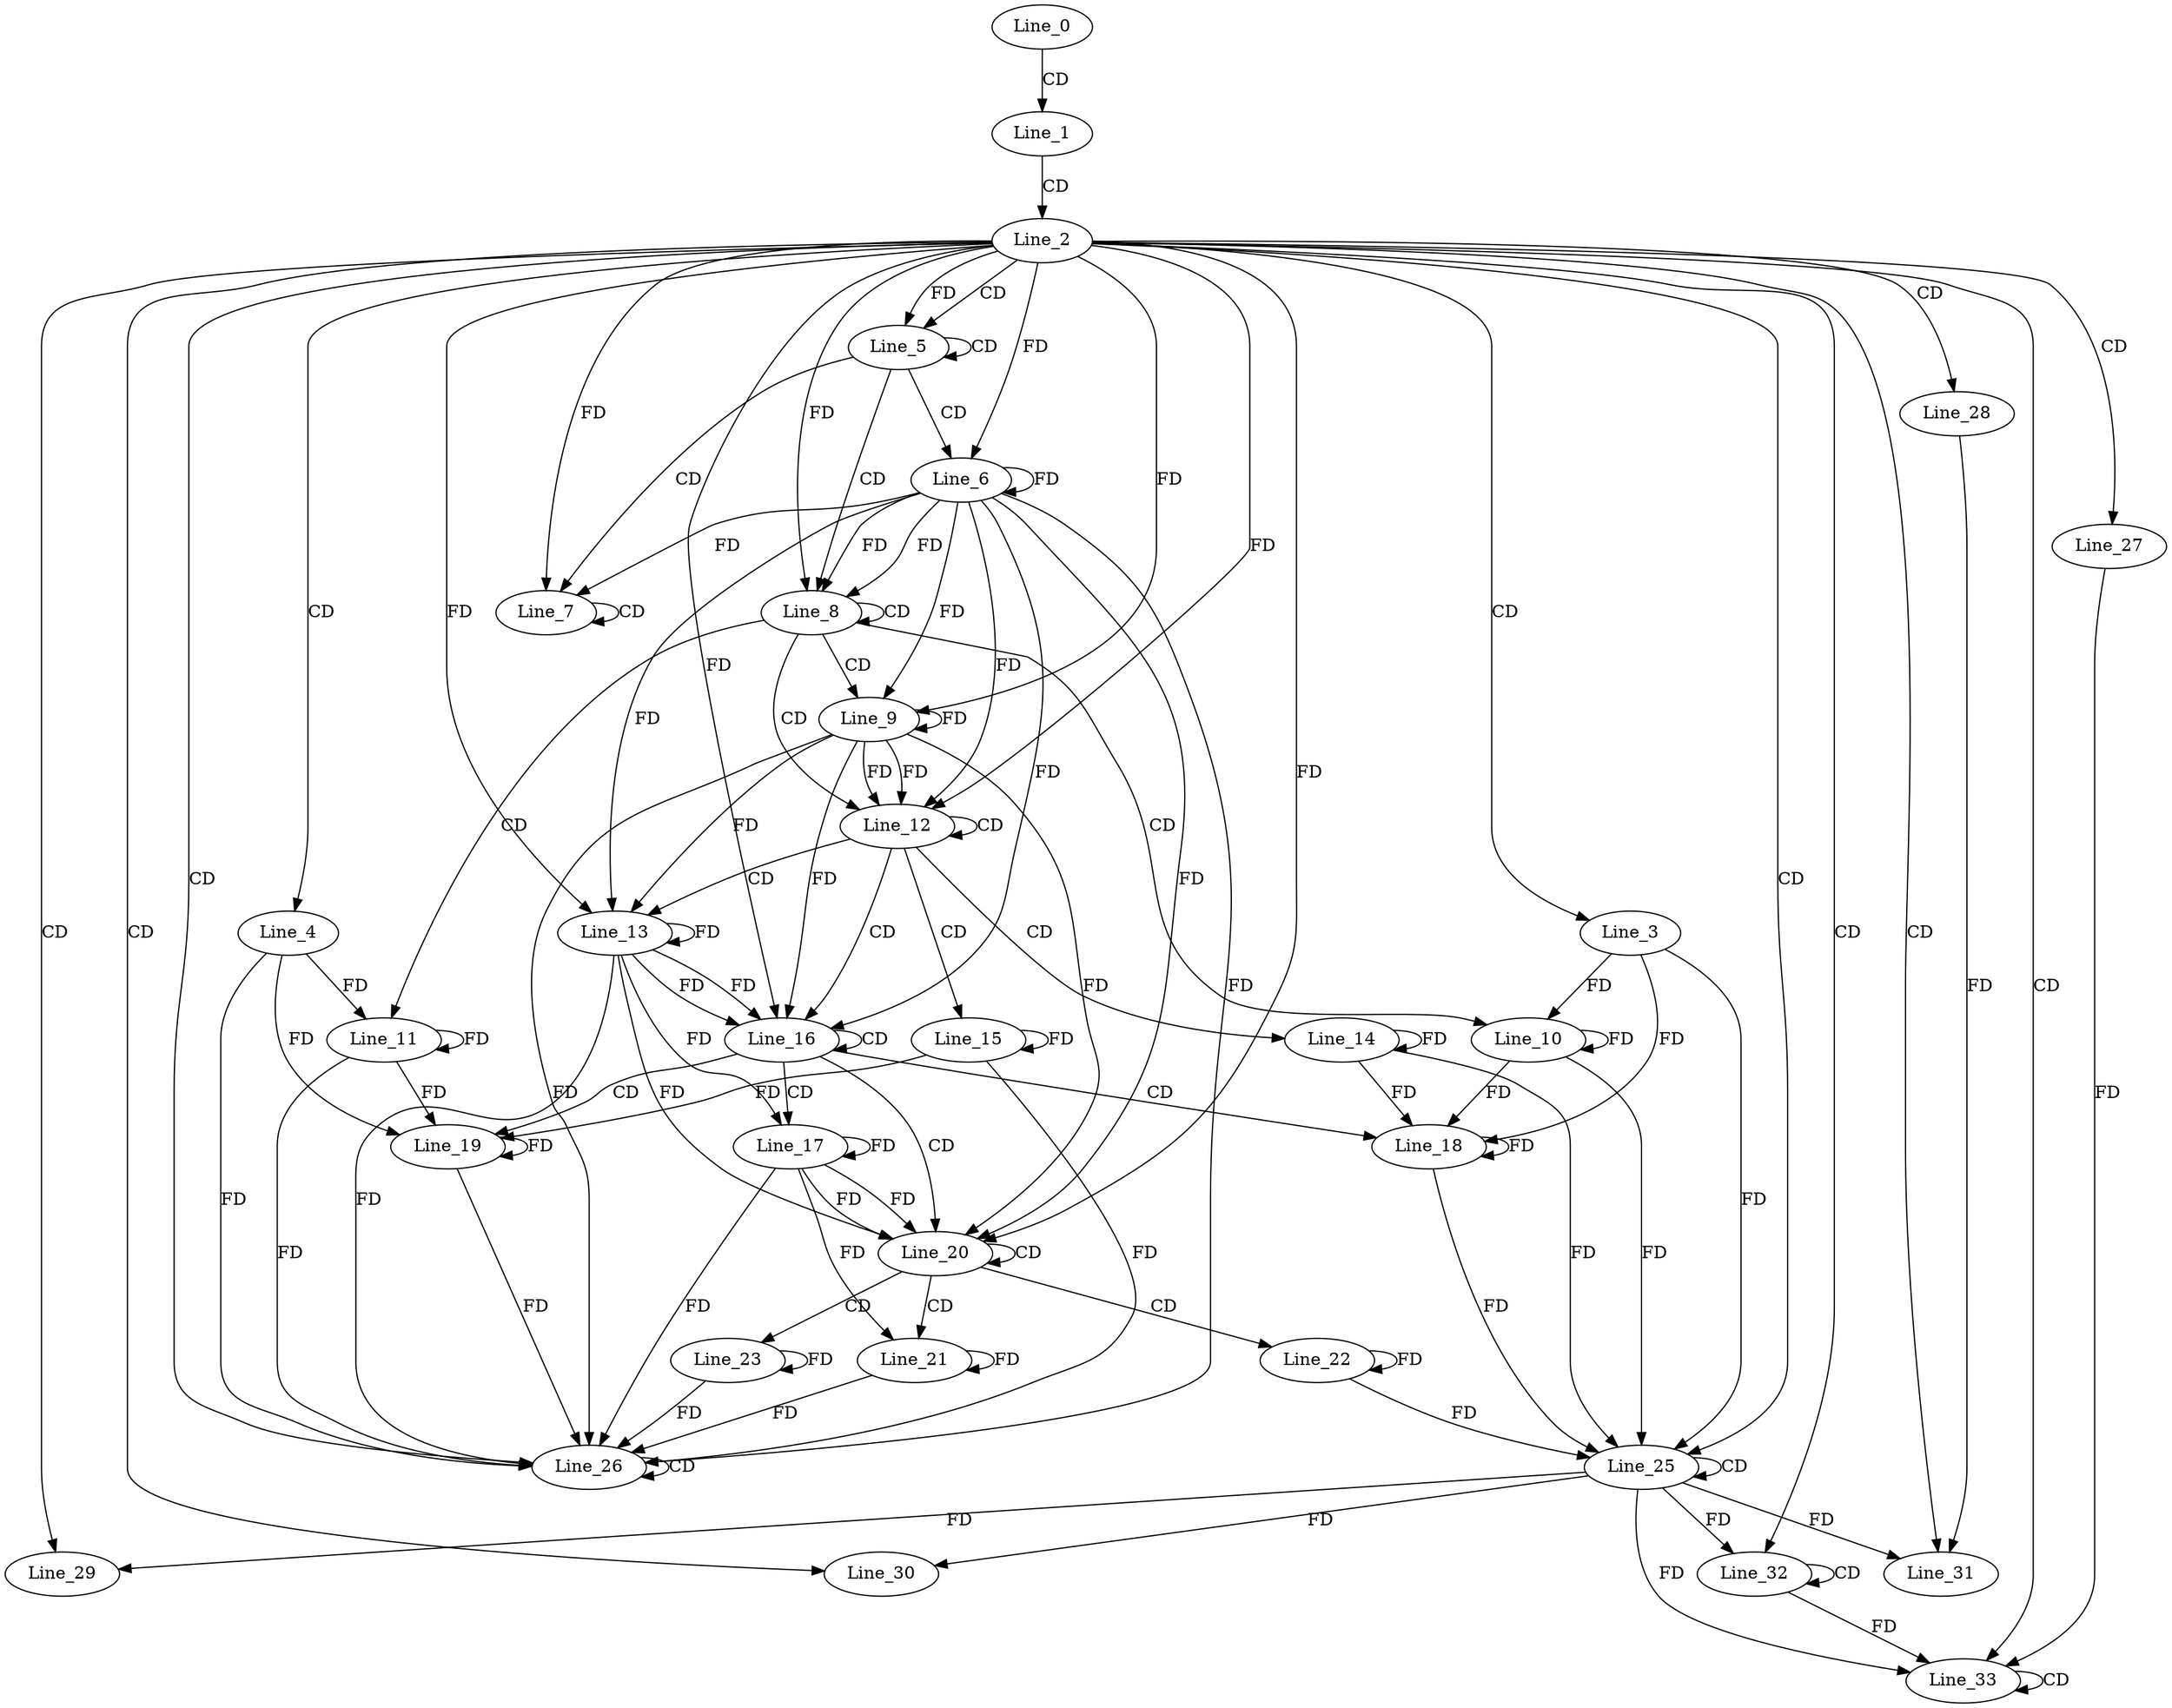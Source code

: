 digraph G {
  Line_0;
  Line_1;
  Line_2;
  Line_3;
  Line_4;
  Line_5;
  Line_5;
  Line_6;
  Line_6;
  Line_7;
  Line_7;
  Line_8;
  Line_8;
  Line_9;
  Line_9;
  Line_10;
  Line_11;
  Line_12;
  Line_12;
  Line_13;
  Line_13;
  Line_14;
  Line_15;
  Line_16;
  Line_16;
  Line_17;
  Line_17;
  Line_18;
  Line_19;
  Line_20;
  Line_20;
  Line_21;
  Line_21;
  Line_22;
  Line_23;
  Line_25;
  Line_25;
  Line_26;
  Line_26;
  Line_26;
  Line_27;
  Line_28;
  Line_29;
  Line_30;
  Line_30;
  Line_31;
  Line_32;
  Line_32;
  Line_33;
  Line_33;
  Line_0 -> Line_1 [ label="CD" ];
  Line_1 -> Line_2 [ label="CD" ];
  Line_2 -> Line_3 [ label="CD" ];
  Line_2 -> Line_4 [ label="CD" ];
  Line_2 -> Line_5 [ label="CD" ];
  Line_5 -> Line_5 [ label="CD" ];
  Line_2 -> Line_5 [ label="FD" ];
  Line_5 -> Line_6 [ label="CD" ];
  Line_2 -> Line_6 [ label="FD" ];
  Line_6 -> Line_6 [ label="FD" ];
  Line_5 -> Line_7 [ label="CD" ];
  Line_7 -> Line_7 [ label="CD" ];
  Line_2 -> Line_7 [ label="FD" ];
  Line_6 -> Line_7 [ label="FD" ];
  Line_5 -> Line_8 [ label="CD" ];
  Line_6 -> Line_8 [ label="FD" ];
  Line_8 -> Line_8 [ label="CD" ];
  Line_2 -> Line_8 [ label="FD" ];
  Line_6 -> Line_8 [ label="FD" ];
  Line_8 -> Line_9 [ label="CD" ];
  Line_2 -> Line_9 [ label="FD" ];
  Line_6 -> Line_9 [ label="FD" ];
  Line_9 -> Line_9 [ label="FD" ];
  Line_8 -> Line_10 [ label="CD" ];
  Line_3 -> Line_10 [ label="FD" ];
  Line_10 -> Line_10 [ label="FD" ];
  Line_8 -> Line_11 [ label="CD" ];
  Line_4 -> Line_11 [ label="FD" ];
  Line_11 -> Line_11 [ label="FD" ];
  Line_8 -> Line_12 [ label="CD" ];
  Line_9 -> Line_12 [ label="FD" ];
  Line_12 -> Line_12 [ label="CD" ];
  Line_2 -> Line_12 [ label="FD" ];
  Line_6 -> Line_12 [ label="FD" ];
  Line_9 -> Line_12 [ label="FD" ];
  Line_12 -> Line_13 [ label="CD" ];
  Line_2 -> Line_13 [ label="FD" ];
  Line_6 -> Line_13 [ label="FD" ];
  Line_9 -> Line_13 [ label="FD" ];
  Line_13 -> Line_13 [ label="FD" ];
  Line_12 -> Line_14 [ label="CD" ];
  Line_14 -> Line_14 [ label="FD" ];
  Line_12 -> Line_15 [ label="CD" ];
  Line_15 -> Line_15 [ label="FD" ];
  Line_12 -> Line_16 [ label="CD" ];
  Line_13 -> Line_16 [ label="FD" ];
  Line_16 -> Line_16 [ label="CD" ];
  Line_2 -> Line_16 [ label="FD" ];
  Line_6 -> Line_16 [ label="FD" ];
  Line_9 -> Line_16 [ label="FD" ];
  Line_13 -> Line_16 [ label="FD" ];
  Line_16 -> Line_17 [ label="CD" ];
  Line_13 -> Line_17 [ label="FD" ];
  Line_17 -> Line_17 [ label="FD" ];
  Line_16 -> Line_18 [ label="CD" ];
  Line_3 -> Line_18 [ label="FD" ];
  Line_10 -> Line_18 [ label="FD" ];
  Line_14 -> Line_18 [ label="FD" ];
  Line_18 -> Line_18 [ label="FD" ];
  Line_16 -> Line_19 [ label="CD" ];
  Line_4 -> Line_19 [ label="FD" ];
  Line_11 -> Line_19 [ label="FD" ];
  Line_15 -> Line_19 [ label="FD" ];
  Line_19 -> Line_19 [ label="FD" ];
  Line_16 -> Line_20 [ label="CD" ];
  Line_17 -> Line_20 [ label="FD" ];
  Line_20 -> Line_20 [ label="CD" ];
  Line_2 -> Line_20 [ label="FD" ];
  Line_6 -> Line_20 [ label="FD" ];
  Line_9 -> Line_20 [ label="FD" ];
  Line_13 -> Line_20 [ label="FD" ];
  Line_17 -> Line_20 [ label="FD" ];
  Line_20 -> Line_21 [ label="CD" ];
  Line_17 -> Line_21 [ label="FD" ];
  Line_21 -> Line_21 [ label="FD" ];
  Line_20 -> Line_22 [ label="CD" ];
  Line_22 -> Line_22 [ label="FD" ];
  Line_20 -> Line_23 [ label="CD" ];
  Line_23 -> Line_23 [ label="FD" ];
  Line_2 -> Line_25 [ label="CD" ];
  Line_25 -> Line_25 [ label="CD" ];
  Line_3 -> Line_25 [ label="FD" ];
  Line_10 -> Line_25 [ label="FD" ];
  Line_14 -> Line_25 [ label="FD" ];
  Line_18 -> Line_25 [ label="FD" ];
  Line_22 -> Line_25 [ label="FD" ];
  Line_2 -> Line_26 [ label="CD" ];
  Line_26 -> Line_26 [ label="CD" ];
  Line_4 -> Line_26 [ label="FD" ];
  Line_11 -> Line_26 [ label="FD" ];
  Line_15 -> Line_26 [ label="FD" ];
  Line_19 -> Line_26 [ label="FD" ];
  Line_23 -> Line_26 [ label="FD" ];
  Line_6 -> Line_26 [ label="FD" ];
  Line_9 -> Line_26 [ label="FD" ];
  Line_13 -> Line_26 [ label="FD" ];
  Line_17 -> Line_26 [ label="FD" ];
  Line_21 -> Line_26 [ label="FD" ];
  Line_2 -> Line_27 [ label="CD" ];
  Line_2 -> Line_28 [ label="CD" ];
  Line_2 -> Line_29 [ label="CD" ];
  Line_25 -> Line_29 [ label="FD" ];
  Line_2 -> Line_30 [ label="CD" ];
  Line_25 -> Line_30 [ label="FD" ];
  Line_2 -> Line_31 [ label="CD" ];
  Line_25 -> Line_31 [ label="FD" ];
  Line_28 -> Line_31 [ label="FD" ];
  Line_2 -> Line_32 [ label="CD" ];
  Line_32 -> Line_32 [ label="CD" ];
  Line_25 -> Line_32 [ label="FD" ];
  Line_2 -> Line_33 [ label="CD" ];
  Line_33 -> Line_33 [ label="CD" ];
  Line_25 -> Line_33 [ label="FD" ];
  Line_27 -> Line_33 [ label="FD" ];
  Line_32 -> Line_33 [ label="FD" ];
}
